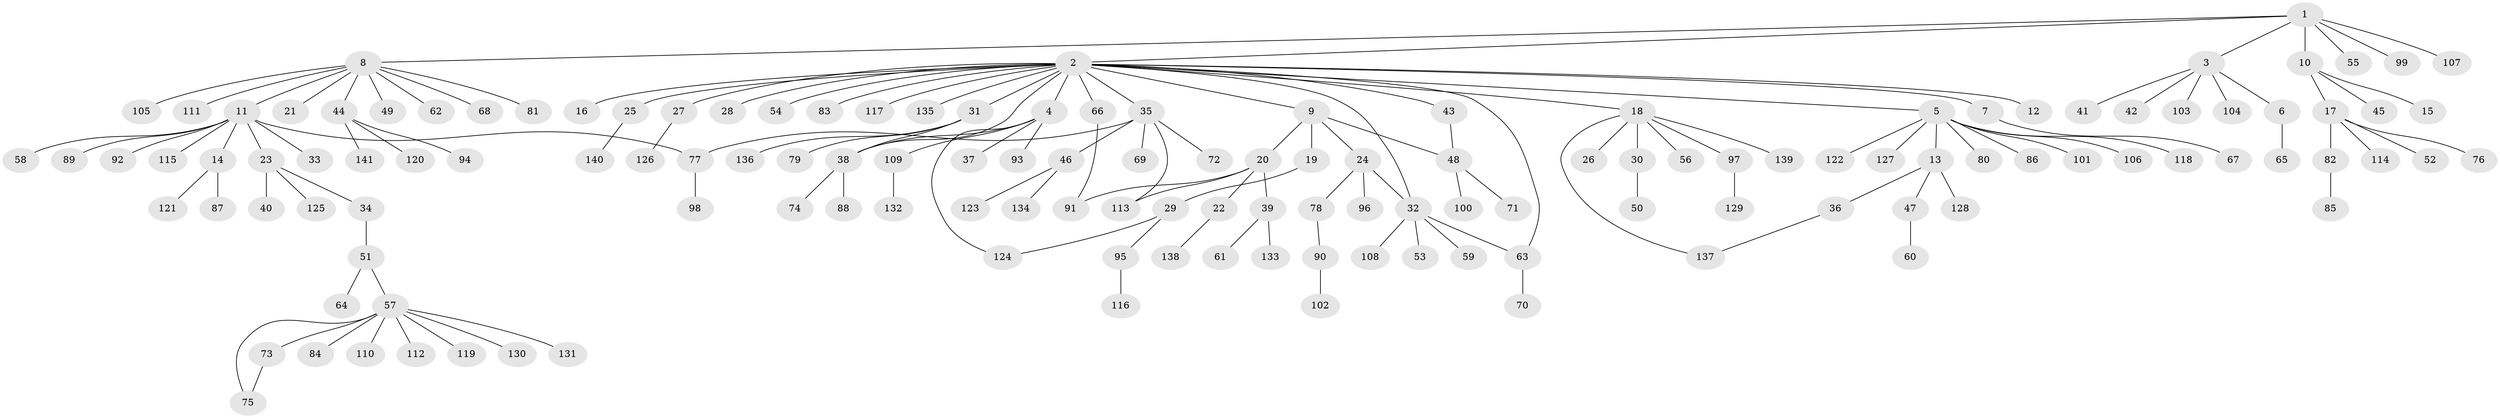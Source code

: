 // coarse degree distribution, {5: 0.06060606060606061, 2: 0.13131313131313133, 21: 0.010101010101010102, 1: 0.6363636363636364, 3: 0.08080808080808081, 9: 0.010101010101010102, 4: 0.020202020202020204, 6: 0.020202020202020204, 8: 0.020202020202020204, 7: 0.010101010101010102}
// Generated by graph-tools (version 1.1) at 2025/36/03/04/25 23:36:43]
// undirected, 141 vertices, 151 edges
graph export_dot {
  node [color=gray90,style=filled];
  1;
  2;
  3;
  4;
  5;
  6;
  7;
  8;
  9;
  10;
  11;
  12;
  13;
  14;
  15;
  16;
  17;
  18;
  19;
  20;
  21;
  22;
  23;
  24;
  25;
  26;
  27;
  28;
  29;
  30;
  31;
  32;
  33;
  34;
  35;
  36;
  37;
  38;
  39;
  40;
  41;
  42;
  43;
  44;
  45;
  46;
  47;
  48;
  49;
  50;
  51;
  52;
  53;
  54;
  55;
  56;
  57;
  58;
  59;
  60;
  61;
  62;
  63;
  64;
  65;
  66;
  67;
  68;
  69;
  70;
  71;
  72;
  73;
  74;
  75;
  76;
  77;
  78;
  79;
  80;
  81;
  82;
  83;
  84;
  85;
  86;
  87;
  88;
  89;
  90;
  91;
  92;
  93;
  94;
  95;
  96;
  97;
  98;
  99;
  100;
  101;
  102;
  103;
  104;
  105;
  106;
  107;
  108;
  109;
  110;
  111;
  112;
  113;
  114;
  115;
  116;
  117;
  118;
  119;
  120;
  121;
  122;
  123;
  124;
  125;
  126;
  127;
  128;
  129;
  130;
  131;
  132;
  133;
  134;
  135;
  136;
  137;
  138;
  139;
  140;
  141;
  1 -- 2;
  1 -- 3;
  1 -- 8;
  1 -- 10;
  1 -- 55;
  1 -- 99;
  1 -- 107;
  2 -- 4;
  2 -- 5;
  2 -- 7;
  2 -- 9;
  2 -- 12;
  2 -- 16;
  2 -- 18;
  2 -- 25;
  2 -- 27;
  2 -- 28;
  2 -- 31;
  2 -- 32;
  2 -- 35;
  2 -- 38;
  2 -- 43;
  2 -- 54;
  2 -- 63;
  2 -- 66;
  2 -- 83;
  2 -- 117;
  2 -- 135;
  3 -- 6;
  3 -- 41;
  3 -- 42;
  3 -- 103;
  3 -- 104;
  4 -- 37;
  4 -- 38;
  4 -- 93;
  4 -- 109;
  4 -- 124;
  5 -- 13;
  5 -- 80;
  5 -- 86;
  5 -- 101;
  5 -- 106;
  5 -- 118;
  5 -- 122;
  5 -- 127;
  6 -- 65;
  7 -- 67;
  8 -- 11;
  8 -- 21;
  8 -- 44;
  8 -- 49;
  8 -- 62;
  8 -- 68;
  8 -- 81;
  8 -- 105;
  8 -- 111;
  9 -- 19;
  9 -- 20;
  9 -- 24;
  9 -- 48;
  10 -- 15;
  10 -- 17;
  10 -- 45;
  11 -- 14;
  11 -- 23;
  11 -- 33;
  11 -- 58;
  11 -- 77;
  11 -- 89;
  11 -- 92;
  11 -- 115;
  13 -- 36;
  13 -- 47;
  13 -- 128;
  14 -- 87;
  14 -- 121;
  17 -- 52;
  17 -- 76;
  17 -- 82;
  17 -- 114;
  18 -- 26;
  18 -- 30;
  18 -- 56;
  18 -- 97;
  18 -- 137;
  18 -- 139;
  19 -- 29;
  20 -- 22;
  20 -- 39;
  20 -- 91;
  20 -- 113;
  22 -- 138;
  23 -- 34;
  23 -- 40;
  23 -- 125;
  24 -- 32;
  24 -- 78;
  24 -- 96;
  25 -- 140;
  27 -- 126;
  29 -- 95;
  29 -- 124;
  30 -- 50;
  31 -- 38;
  31 -- 79;
  31 -- 136;
  32 -- 53;
  32 -- 59;
  32 -- 63;
  32 -- 108;
  34 -- 51;
  35 -- 46;
  35 -- 69;
  35 -- 72;
  35 -- 77;
  35 -- 113;
  36 -- 137;
  38 -- 74;
  38 -- 88;
  39 -- 61;
  39 -- 133;
  43 -- 48;
  44 -- 94;
  44 -- 120;
  44 -- 141;
  46 -- 123;
  46 -- 134;
  47 -- 60;
  48 -- 71;
  48 -- 100;
  51 -- 57;
  51 -- 64;
  57 -- 73;
  57 -- 75;
  57 -- 84;
  57 -- 110;
  57 -- 112;
  57 -- 119;
  57 -- 130;
  57 -- 131;
  63 -- 70;
  66 -- 91;
  73 -- 75;
  77 -- 98;
  78 -- 90;
  82 -- 85;
  90 -- 102;
  95 -- 116;
  97 -- 129;
  109 -- 132;
}
